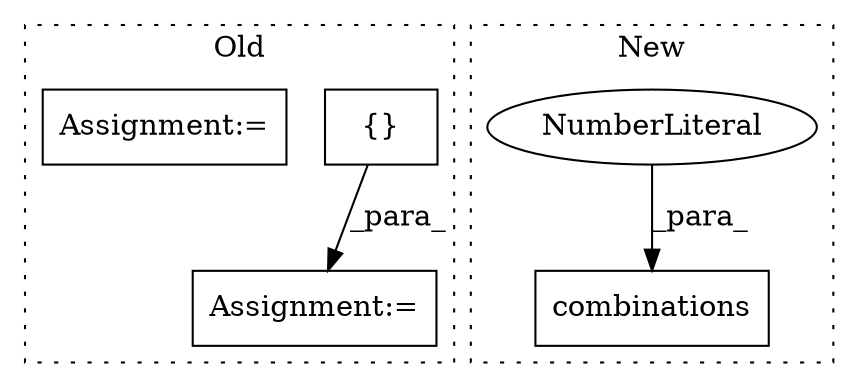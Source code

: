 digraph G {
subgraph cluster0 {
1 [label="{}" a="4" s="12844,12917" l="10,2" shape="box"];
4 [label="Assignment:=" a="7" s="12823" l="1" shape="box"];
5 [label="Assignment:=" a="7" s="12658" l="1" shape="box"];
label = "Old";
style="dotted";
}
subgraph cluster1 {
2 [label="combinations" a="32" s="12751,12783" l="13,1" shape="box"];
3 [label="NumberLiteral" a="34" s="12782" l="1" shape="ellipse"];
label = "New";
style="dotted";
}
1 -> 4 [label="_para_"];
3 -> 2 [label="_para_"];
}